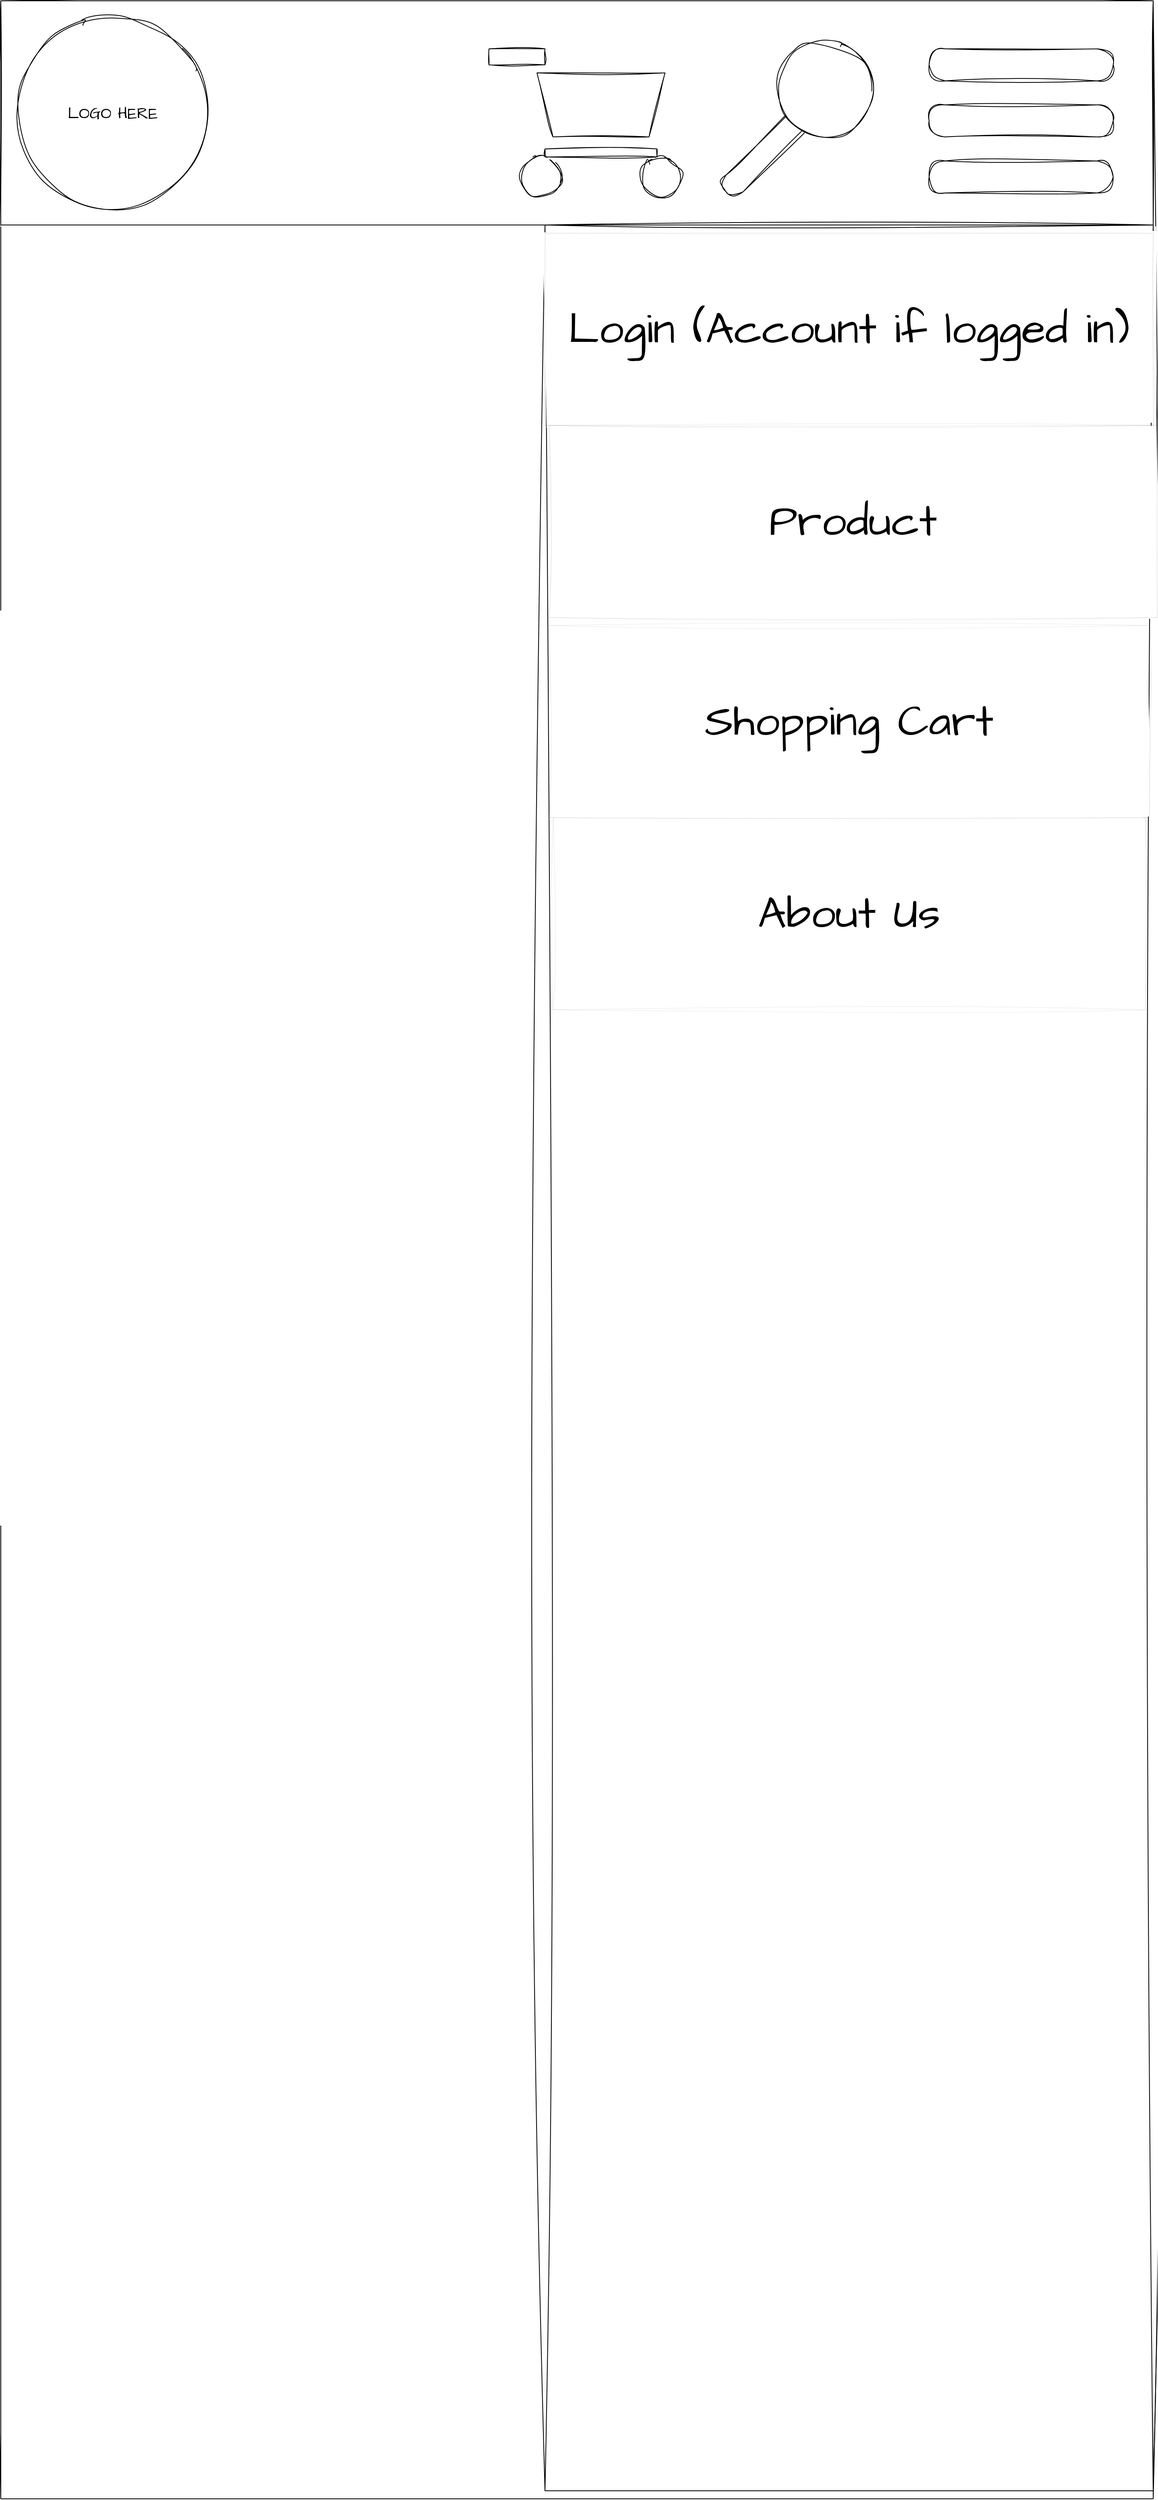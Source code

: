 <mxfile version="23.0.2" type="device">
  <diagram name="Page-1" id="N0j4jpU2vBgo04bXPTEN">
    <mxGraphModel dx="5736" dy="3416" grid="1" gridSize="10" guides="1" tooltips="1" connect="1" arrows="1" fold="1" page="1" pageScale="1" pageWidth="850" pageHeight="1400" math="0" shadow="0">
      <root>
        <mxCell id="0" />
        <mxCell id="1" parent="0" />
        <mxCell id="_7wX0xuQ3h58RrBZX-dN-1" value="" style="rounded=0;whiteSpace=wrap;html=1;sketch=1;hachureGap=4;jiggle=2;curveFitting=1;fontFamily=Architects Daughter;fontSource=https%3A%2F%2Ffonts.googleapis.com%2Fcss%3Ffamily%3DArchitects%2BDaughter;fontSize=20;" vertex="1" parent="1">
          <mxGeometry x="40" y="40" width="1440" height="3120" as="geometry" />
        </mxCell>
        <mxCell id="_7wX0xuQ3h58RrBZX-dN-2" value="" style="rounded=0;whiteSpace=wrap;html=1;sketch=1;hachureGap=4;jiggle=2;curveFitting=1;fontFamily=Architects Daughter;fontSource=https%3A%2F%2Ffonts.googleapis.com%2Fcss%3Ffamily%3DArchitects%2BDaughter;fontSize=20;" vertex="1" parent="1">
          <mxGeometry x="40" y="40" width="1440" height="280" as="geometry" />
        </mxCell>
        <mxCell id="_7wX0xuQ3h58RrBZX-dN-3" value="LOGO HERE" style="ellipse;whiteSpace=wrap;html=1;aspect=fixed;sketch=1;hachureGap=4;jiggle=2;curveFitting=1;fontFamily=Architects Daughter;fontSource=https%3A%2F%2Ffonts.googleapis.com%2Fcss%3Ffamily%3DArchitects%2BDaughter;fontSize=20;" vertex="1" parent="1">
          <mxGeometry x="60" y="60" width="240" height="240" as="geometry" />
        </mxCell>
        <mxCell id="_7wX0xuQ3h58RrBZX-dN-4" value="" style="rounded=1;whiteSpace=wrap;html=1;sketch=1;hachureGap=4;jiggle=2;curveFitting=1;fontFamily=Architects Daughter;fontSource=https%3A%2F%2Ffonts.googleapis.com%2Fcss%3Ffamily%3DArchitects%2BDaughter;fontSize=20;arcSize=50;" vertex="1" parent="1">
          <mxGeometry x="1200" y="100" width="230" height="40" as="geometry" />
        </mxCell>
        <mxCell id="_7wX0xuQ3h58RrBZX-dN-5" value="" style="rounded=1;whiteSpace=wrap;html=1;sketch=1;hachureGap=4;jiggle=2;curveFitting=1;fontFamily=Architects Daughter;fontSource=https%3A%2F%2Ffonts.googleapis.com%2Fcss%3Ffamily%3DArchitects%2BDaughter;fontSize=20;arcSize=50;" vertex="1" parent="1">
          <mxGeometry x="1200" y="170" width="230" height="40" as="geometry" />
        </mxCell>
        <mxCell id="_7wX0xuQ3h58RrBZX-dN-6" value="" style="rounded=1;whiteSpace=wrap;html=1;sketch=1;hachureGap=4;jiggle=2;curveFitting=1;fontFamily=Architects Daughter;fontSource=https%3A%2F%2Ffonts.googleapis.com%2Fcss%3Ffamily%3DArchitects%2BDaughter;fontSize=20;arcSize=50;" vertex="1" parent="1">
          <mxGeometry x="1200" y="240" width="230" height="40" as="geometry" />
        </mxCell>
        <mxCell id="_7wX0xuQ3h58RrBZX-dN-7" value="" style="rounded=1;whiteSpace=wrap;html=1;sketch=1;hachureGap=4;jiggle=2;curveFitting=1;fontFamily=Architects Daughter;fontSource=https%3A%2F%2Ffonts.googleapis.com%2Fcss%3Ffamily%3DArchitects%2BDaughter;fontSize=20;arcSize=50;rotation=-45;" vertex="1" parent="1">
          <mxGeometry x="920" y="200" width="180" height="30" as="geometry" />
        </mxCell>
        <mxCell id="_7wX0xuQ3h58RrBZX-dN-8" value="" style="ellipse;whiteSpace=wrap;html=1;aspect=fixed;sketch=1;hachureGap=4;jiggle=2;curveFitting=1;fontFamily=Architects Daughter;fontSource=https%3A%2F%2Ffonts.googleapis.com%2Fcss%3Ffamily%3DArchitects%2BDaughter;fontSize=20;" vertex="1" parent="1">
          <mxGeometry x="1010" y="90" width="120" height="120" as="geometry" />
        </mxCell>
        <mxCell id="_7wX0xuQ3h58RrBZX-dN-9" value="" style="shape=trapezoid;perimeter=trapezoidPerimeter;whiteSpace=wrap;html=1;fixedSize=1;sketch=1;hachureGap=4;jiggle=2;curveFitting=1;fontFamily=Architects Daughter;fontSource=https%3A%2F%2Ffonts.googleapis.com%2Fcss%3Ffamily%3DArchitects%2BDaughter;fontSize=20;rotation=-180;" vertex="1" parent="1">
          <mxGeometry x="710" y="130" width="160" height="80" as="geometry" />
        </mxCell>
        <mxCell id="_7wX0xuQ3h58RrBZX-dN-10" value="" style="ellipse;whiteSpace=wrap;html=1;aspect=fixed;sketch=1;hachureGap=4;jiggle=2;curveFitting=1;fontFamily=Architects Daughter;fontSource=https%3A%2F%2Ffonts.googleapis.com%2Fcss%3Ffamily%3DArchitects%2BDaughter;fontSize=20;" vertex="1" parent="1">
          <mxGeometry x="690" y="235" width="50" height="50" as="geometry" />
        </mxCell>
        <mxCell id="_7wX0xuQ3h58RrBZX-dN-11" value="" style="ellipse;whiteSpace=wrap;html=1;aspect=fixed;sketch=1;hachureGap=4;jiggle=2;curveFitting=1;fontFamily=Architects Daughter;fontSource=https%3A%2F%2Ffonts.googleapis.com%2Fcss%3Ffamily%3DArchitects%2BDaughter;fontSize=20;" vertex="1" parent="1">
          <mxGeometry x="840" y="235" width="50" height="50" as="geometry" />
        </mxCell>
        <mxCell id="_7wX0xuQ3h58RrBZX-dN-12" value="" style="rounded=0;whiteSpace=wrap;html=1;sketch=1;hachureGap=4;jiggle=2;curveFitting=1;fontFamily=Architects Daughter;fontSource=https%3A%2F%2Ffonts.googleapis.com%2Fcss%3Ffamily%3DArchitects%2BDaughter;fontSize=20;" vertex="1" parent="1">
          <mxGeometry x="650" y="100" width="70" height="20" as="geometry" />
        </mxCell>
        <mxCell id="_7wX0xuQ3h58RrBZX-dN-13" value="" style="rounded=0;whiteSpace=wrap;html=1;sketch=1;hachureGap=4;jiggle=2;curveFitting=1;fontFamily=Architects Daughter;fontSource=https%3A%2F%2Ffonts.googleapis.com%2Fcss%3Ffamily%3DArchitects%2BDaughter;fontSize=20;" vertex="1" parent="1">
          <mxGeometry x="720" y="225" width="140" height="10" as="geometry" />
        </mxCell>
        <mxCell id="_7wX0xuQ3h58RrBZX-dN-14" value="" style="rounded=0;whiteSpace=wrap;html=1;sketch=1;hachureGap=4;jiggle=2;curveFitting=1;fontFamily=Architects Daughter;fontSource=https%3A%2F%2Ffonts.googleapis.com%2Fcss%3Ffamily%3DArchitects%2BDaughter;fontSize=20;" vertex="1" parent="1">
          <mxGeometry x="720" y="320" width="760" height="2830" as="geometry" />
        </mxCell>
        <mxCell id="_7wX0xuQ3h58RrBZX-dN-15" value="&lt;font style=&quot;font-size: 55px;&quot;&gt;Login (Account if logged in)&lt;/font&gt;" style="rounded=0;whiteSpace=wrap;html=1;sketch=1;hachureGap=4;jiggle=2;curveFitting=1;fontFamily=Architects Daughter;fontSource=https%3A%2F%2Ffonts.googleapis.com%2Fcss%3Ffamily%3DArchitects%2BDaughter;fontSize=20;strokeWidth=0;" vertex="1" parent="1">
          <mxGeometry x="720" y="330" width="760" height="240" as="geometry" />
        </mxCell>
        <mxCell id="_7wX0xuQ3h58RrBZX-dN-16" value="&lt;font style=&quot;font-size: 55px;&quot;&gt;Product&lt;/font&gt;" style="rounded=0;whiteSpace=wrap;html=1;sketch=1;hachureGap=4;jiggle=2;curveFitting=1;fontFamily=Architects Daughter;fontSource=https%3A%2F%2Ffonts.googleapis.com%2Fcss%3Ffamily%3DArchitects%2BDaughter;fontSize=20;strokeWidth=0;" vertex="1" parent="1">
          <mxGeometry x="725" y="570" width="760" height="240" as="geometry" />
        </mxCell>
        <mxCell id="_7wX0xuQ3h58RrBZX-dN-17" value="&lt;font style=&quot;font-size: 55px;&quot;&gt;Shopping Cart&lt;/font&gt;" style="rounded=0;whiteSpace=wrap;html=1;sketch=1;hachureGap=4;jiggle=2;curveFitting=1;fontFamily=Architects Daughter;fontSource=https%3A%2F%2Ffonts.googleapis.com%2Fcss%3Ffamily%3DArchitects%2BDaughter;fontSize=20;strokeWidth=0;" vertex="1" parent="1">
          <mxGeometry x="725" y="820" width="750" height="240" as="geometry" />
        </mxCell>
        <mxCell id="_7wX0xuQ3h58RrBZX-dN-18" value="&lt;font style=&quot;font-size: 55px;&quot;&gt;About Us&lt;/font&gt;" style="rounded=0;whiteSpace=wrap;html=1;sketch=1;hachureGap=4;jiggle=2;curveFitting=1;fontFamily=Architects Daughter;fontSource=https%3A%2F%2Ffonts.googleapis.com%2Fcss%3Ffamily%3DArchitects%2BDaughter;fontSize=20;strokeWidth=0;" vertex="1" parent="1">
          <mxGeometry x="730" y="1060" width="740" height="240" as="geometry" />
        </mxCell>
      </root>
    </mxGraphModel>
  </diagram>
</mxfile>
